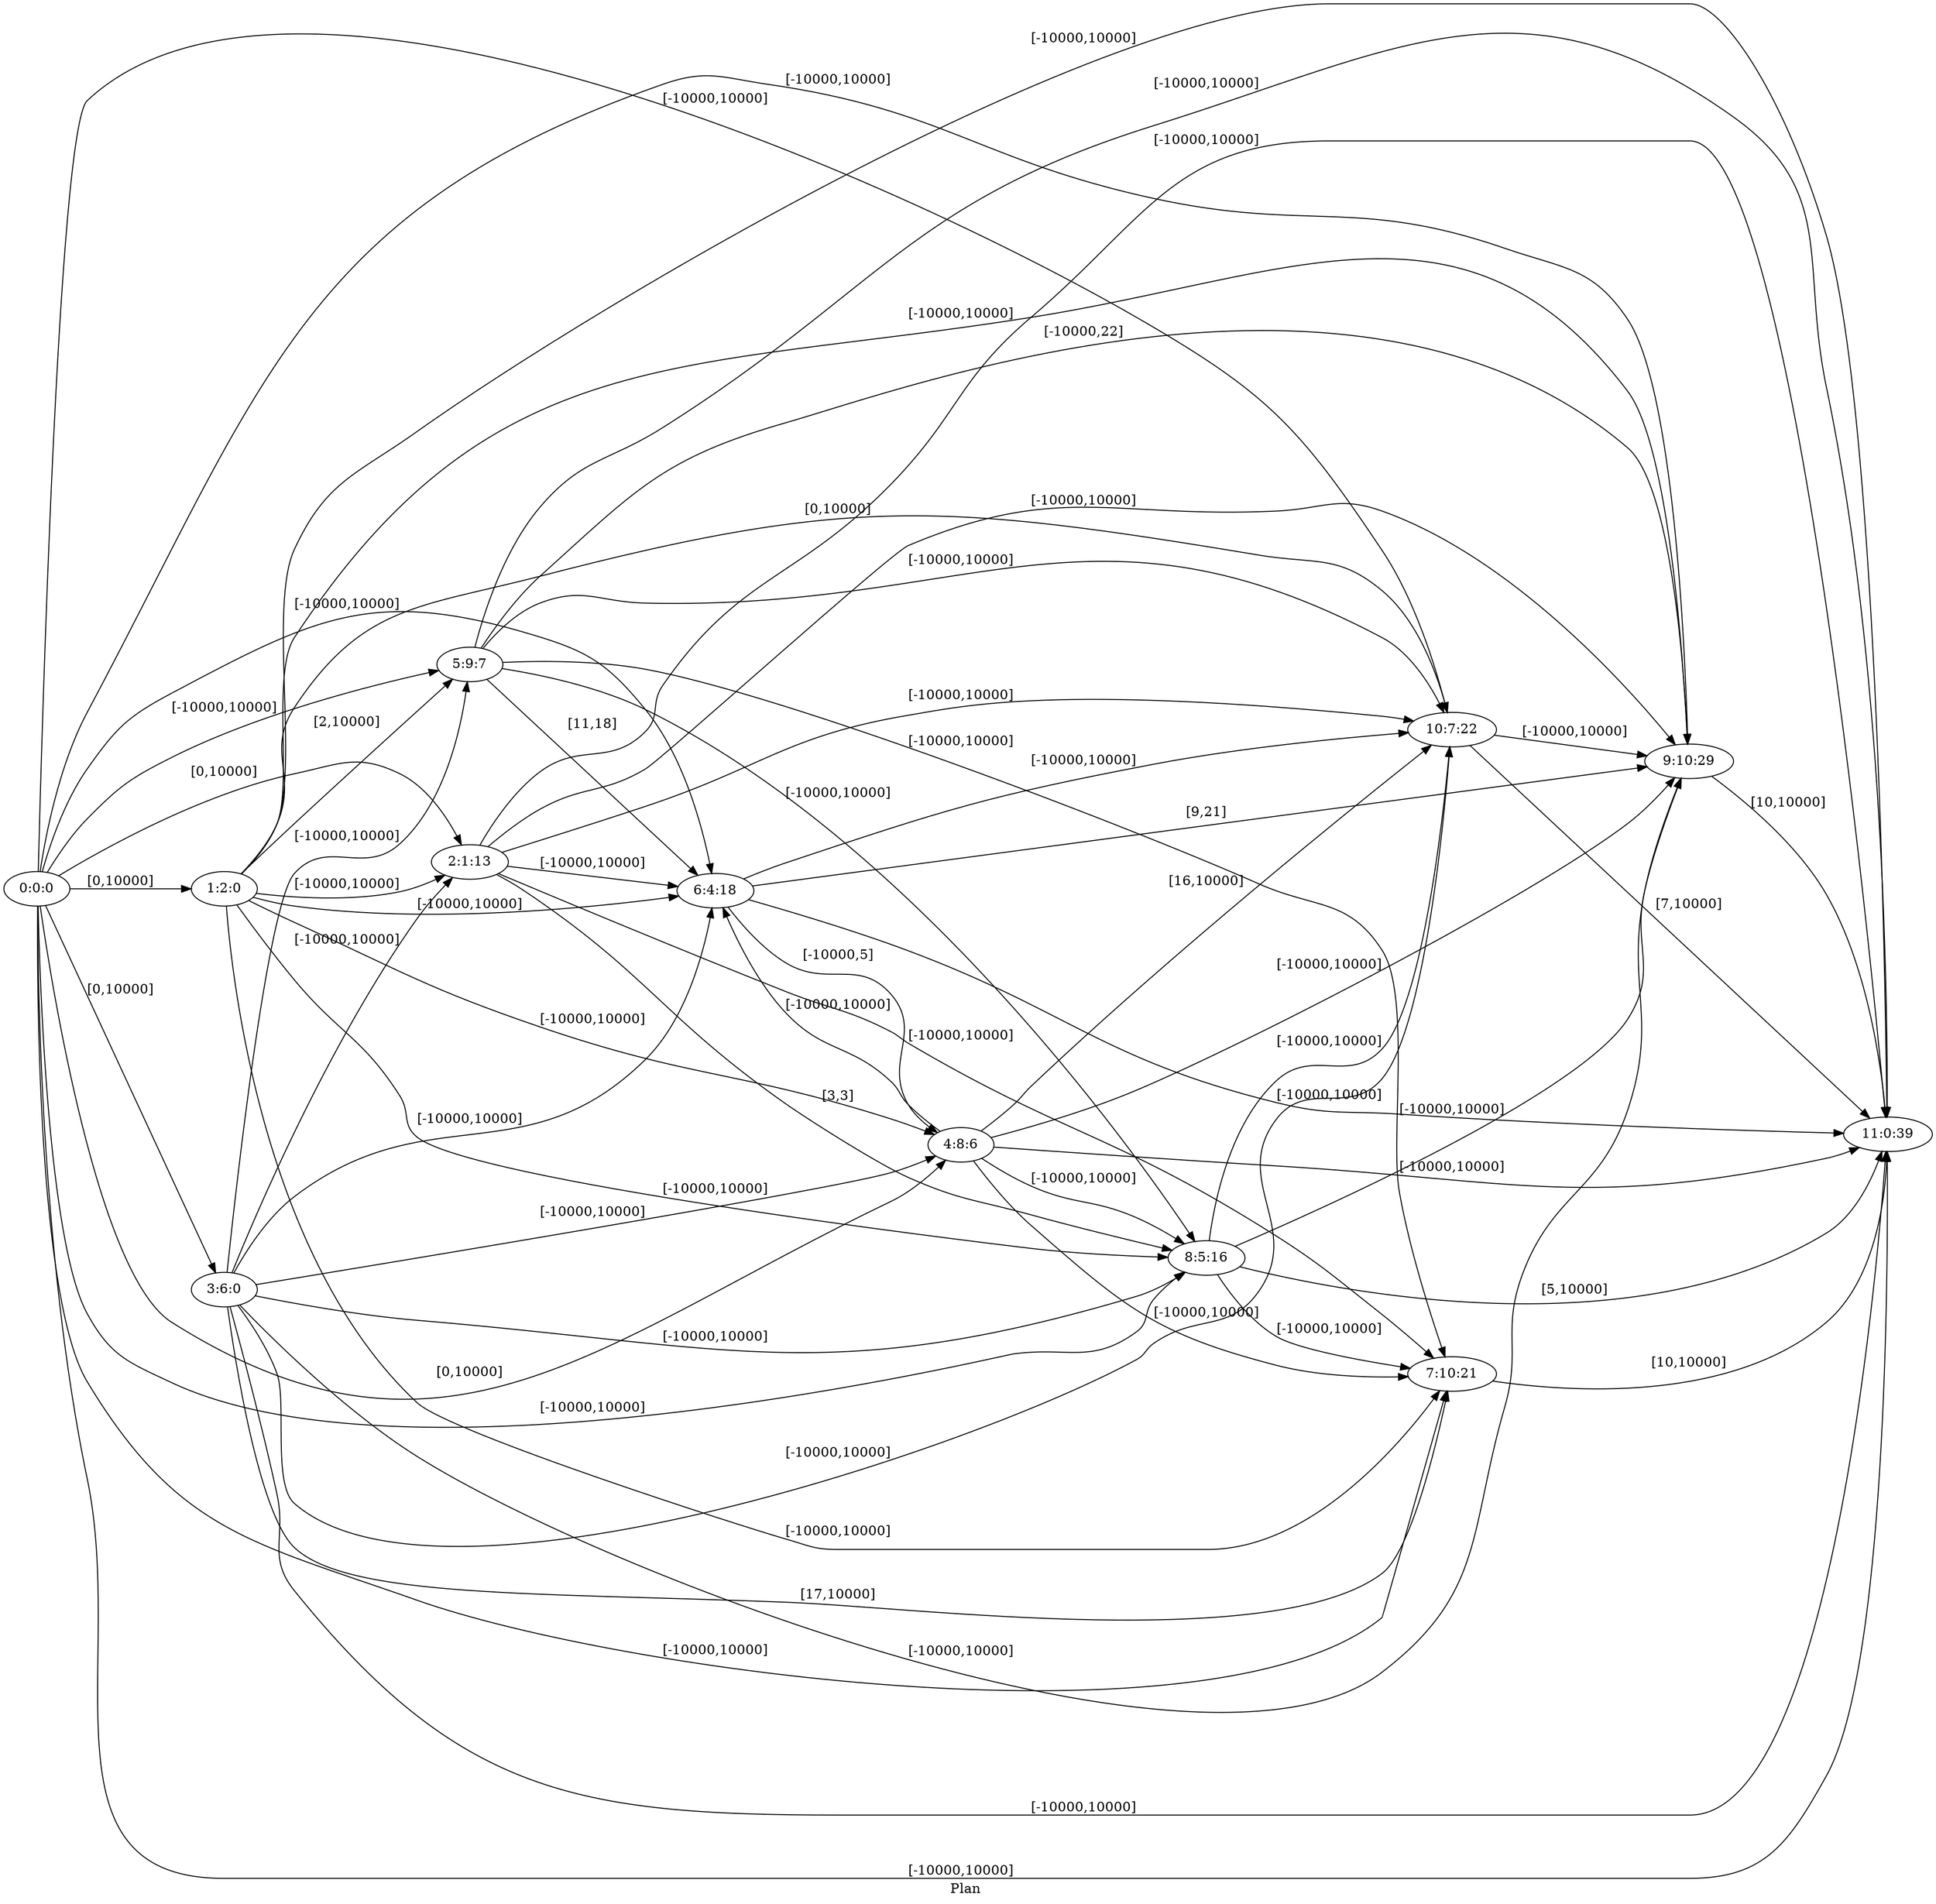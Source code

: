 digraph G {
 rankdir = LR;
 nodesep = .45; 
 size = 30;
label="Plan ";
 fldt = 0.600678;
"0:0:0"->"1:2:0"[ label = "[0,10000]"];
"0:0:0"->"2:1:13"[ label = "[0,10000]"];
"0:0:0"->"3:6:0"[ label = "[0,10000]"];
"0:0:0"->"4:8:6"[ label = "[0,10000]"];
"0:0:0"->"5:9:7"[ label = "[-10000,10000]"];
"0:0:0"->"6:4:18"[ label = "[-10000,10000]"];
"0:0:0"->"7:10:21"[ label = "[-10000,10000]"];
"0:0:0"->"8:5:16"[ label = "[-10000,10000]"];
"0:0:0"->"9:10:29"[ label = "[-10000,10000]"];
"0:0:0"->"10:7:22"[ label = "[-10000,10000]"];
"0:0:0"->"11:0:39"[ label = "[-10000,10000]"];
"1:2:0"->"2:1:13"[ label = "[-10000,10000]"];
"1:2:0"->"4:8:6"[ label = "[-10000,10000]"];
"1:2:0"->"5:9:7"[ label = "[2,10000]"];
"1:2:0"->"6:4:18"[ label = "[-10000,10000]"];
"1:2:0"->"7:10:21"[ label = "[-10000,10000]"];
"1:2:0"->"8:5:16"[ label = "[-10000,10000]"];
"1:2:0"->"9:10:29"[ label = "[-10000,10000]"];
"1:2:0"->"10:7:22"[ label = "[0,10000]"];
"1:2:0"->"11:0:39"[ label = "[-10000,10000]"];
"2:1:13"->"6:4:18"[ label = "[-10000,10000]"];
"2:1:13"->"7:10:21"[ label = "[-10000,10000]"];
"2:1:13"->"8:5:16"[ label = "[3,3]"];
"2:1:13"->"9:10:29"[ label = "[-10000,10000]"];
"2:1:13"->"10:7:22"[ label = "[-10000,10000]"];
"2:1:13"->"11:0:39"[ label = "[-10000,10000]"];
"3:6:0"->"2:1:13"[ label = "[-10000,10000]"];
"3:6:0"->"4:8:6"[ label = "[-10000,10000]"];
"3:6:0"->"5:9:7"[ label = "[-10000,10000]"];
"3:6:0"->"6:4:18"[ label = "[-10000,10000]"];
"3:6:0"->"7:10:21"[ label = "[17,10000]"];
"3:6:0"->"8:5:16"[ label = "[-10000,10000]"];
"3:6:0"->"9:10:29"[ label = "[-10000,10000]"];
"3:6:0"->"10:7:22"[ label = "[-10000,10000]"];
"3:6:0"->"11:0:39"[ label = "[-10000,10000]"];
"4:8:6"->"6:4:18"[ label = "[-10000,10000]"];
"4:8:6"->"7:10:21"[ label = "[-10000,10000]"];
"4:8:6"->"8:5:16"[ label = "[-10000,10000]"];
"4:8:6"->"9:10:29"[ label = "[-10000,10000]"];
"4:8:6"->"10:7:22"[ label = "[16,10000]"];
"4:8:6"->"11:0:39"[ label = "[-10000,10000]"];
"5:9:7"->"6:4:18"[ label = "[11,18]"];
"5:9:7"->"7:10:21"[ label = "[-10000,10000]"];
"5:9:7"->"8:5:16"[ label = "[-10000,10000]"];
"5:9:7"->"9:10:29"[ label = "[-10000,22]"];
"5:9:7"->"10:7:22"[ label = "[-10000,10000]"];
"5:9:7"->"11:0:39"[ label = "[-10000,10000]"];
"6:4:18"->"4:8:6"[ label = "[-10000,5]"];
"6:4:18"->"9:10:29"[ label = "[9,21]"];
"6:4:18"->"10:7:22"[ label = "[-10000,10000]"];
"6:4:18"->"11:0:39"[ label = "[-10000,10000]"];
"7:10:21"->"11:0:39"[ label = "[10,10000]"];
"8:5:16"->"7:10:21"[ label = "[-10000,10000]"];
"8:5:16"->"9:10:29"[ label = "[-10000,10000]"];
"8:5:16"->"10:7:22"[ label = "[-10000,10000]"];
"8:5:16"->"11:0:39"[ label = "[5,10000]"];
"9:10:29"->"11:0:39"[ label = "[10,10000]"];
"10:7:22"->"9:10:29"[ label = "[-10000,10000]"];
"10:7:22"->"11:0:39"[ label = "[7,10000]"];
}
